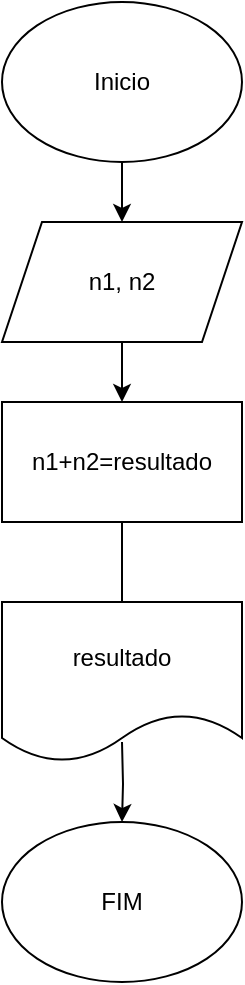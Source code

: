 <mxfile version="17.3.0" type="device"><diagram id="4mzGyGbjI31Bgo4JainZ" name="Page-1"><mxGraphModel dx="1102" dy="614" grid="1" gridSize="10" guides="1" tooltips="1" connect="1" arrows="1" fold="1" page="1" pageScale="1" pageWidth="827" pageHeight="1169" math="0" shadow="0"><root><mxCell id="0"/><mxCell id="1" parent="0"/><mxCell id="4XD5RONdF9dbDc1rkYy4-3" style="edgeStyle=orthogonalEdgeStyle;rounded=0;orthogonalLoop=1;jettySize=auto;html=1;entryX=0.5;entryY=0;entryDx=0;entryDy=0;" edge="1" parent="1" source="4XD5RONdF9dbDc1rkYy4-1" target="4XD5RONdF9dbDc1rkYy4-2"><mxGeometry relative="1" as="geometry"/></mxCell><mxCell id="4XD5RONdF9dbDc1rkYy4-1" value="Inicio" style="ellipse;whiteSpace=wrap;html=1;" vertex="1" parent="1"><mxGeometry x="330" y="40" width="120" height="80" as="geometry"/></mxCell><mxCell id="4XD5RONdF9dbDc1rkYy4-5" style="edgeStyle=orthogonalEdgeStyle;rounded=0;orthogonalLoop=1;jettySize=auto;html=1;entryX=0.5;entryY=0;entryDx=0;entryDy=0;" edge="1" parent="1" source="4XD5RONdF9dbDc1rkYy4-2" target="4XD5RONdF9dbDc1rkYy4-4"><mxGeometry relative="1" as="geometry"/></mxCell><mxCell id="4XD5RONdF9dbDc1rkYy4-2" value="n1, n2" style="shape=parallelogram;perimeter=parallelogramPerimeter;whiteSpace=wrap;html=1;fixedSize=1;" vertex="1" parent="1"><mxGeometry x="330" y="150" width="120" height="60" as="geometry"/></mxCell><mxCell id="4XD5RONdF9dbDc1rkYy4-7" style="edgeStyle=orthogonalEdgeStyle;rounded=0;orthogonalLoop=1;jettySize=auto;html=1;entryX=0.5;entryY=0;entryDx=0;entryDy=0;" edge="1" parent="1" source="4XD5RONdF9dbDc1rkYy4-4"><mxGeometry relative="1" as="geometry"><mxPoint x="390" y="350" as="targetPoint"/></mxGeometry></mxCell><mxCell id="4XD5RONdF9dbDc1rkYy4-4" value="n1+n2=resultado" style="rounded=0;whiteSpace=wrap;html=1;" vertex="1" parent="1"><mxGeometry x="330" y="240" width="120" height="60" as="geometry"/></mxCell><mxCell id="4XD5RONdF9dbDc1rkYy4-9" style="edgeStyle=orthogonalEdgeStyle;rounded=0;orthogonalLoop=1;jettySize=auto;html=1;entryX=0.5;entryY=0;entryDx=0;entryDy=0;" edge="1" parent="1" target="4XD5RONdF9dbDc1rkYy4-8"><mxGeometry relative="1" as="geometry"><mxPoint x="390" y="410" as="sourcePoint"/></mxGeometry></mxCell><mxCell id="4XD5RONdF9dbDc1rkYy4-8" value="FIM" style="ellipse;whiteSpace=wrap;html=1;" vertex="1" parent="1"><mxGeometry x="330" y="450" width="120" height="80" as="geometry"/></mxCell><mxCell id="4XD5RONdF9dbDc1rkYy4-10" value="resultado" style="shape=document;whiteSpace=wrap;html=1;boundedLbl=1;" vertex="1" parent="1"><mxGeometry x="330" y="340" width="120" height="80" as="geometry"/></mxCell></root></mxGraphModel></diagram></mxfile>